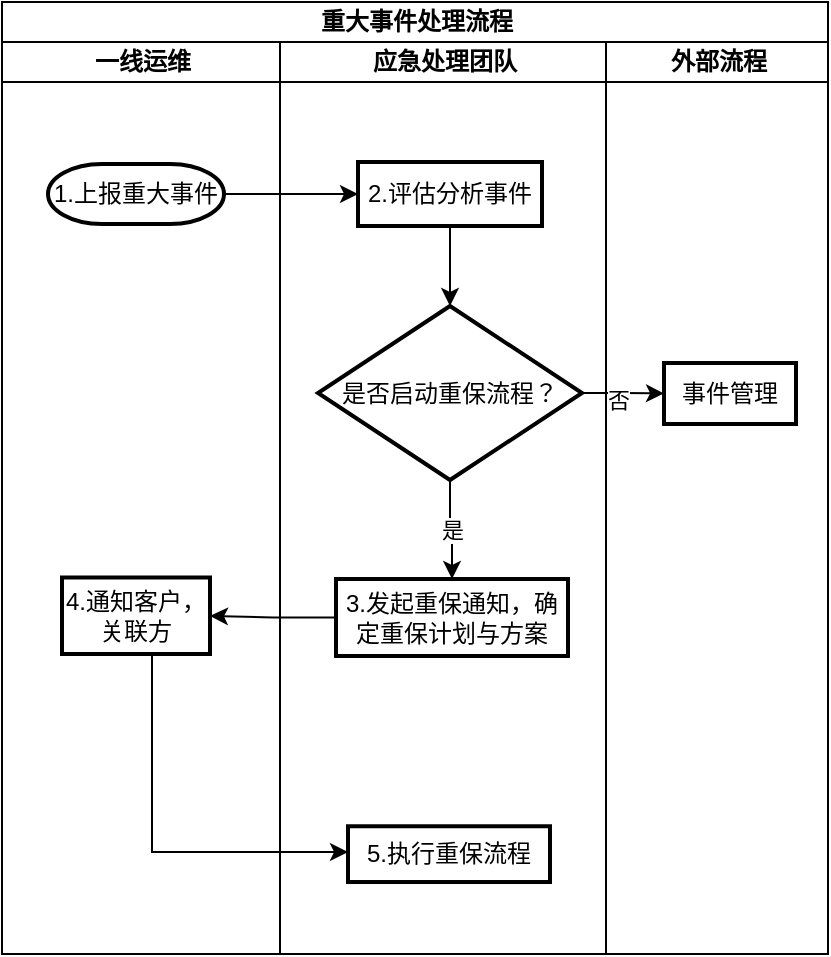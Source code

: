 <mxfile version="21.6.8" type="github">
  <diagram name="第 1 页" id="BFa8TH5ItO02IadE21Wm">
    <mxGraphModel dx="971" dy="605" grid="0" gridSize="10" guides="1" tooltips="1" connect="1" arrows="1" fold="1" page="0" pageScale="1" pageWidth="827" pageHeight="1169" math="0" shadow="0">
      <root>
        <mxCell id="0" />
        <mxCell id="1" parent="0" />
        <mxCell id="cXwWaO3oJ8aVy1YwnYPj-1" value="重大事件处理流程" style="swimlane;childLayout=stackLayout;resizeParent=1;resizeParentMax=0;startSize=20;html=1;" vertex="1" parent="1">
          <mxGeometry x="233.0" y="74" width="413.0" height="476" as="geometry" />
        </mxCell>
        <mxCell id="cXwWaO3oJ8aVy1YwnYPj-3" value="一线运维" style="swimlane;startSize=20;html=1;" vertex="1" parent="cXwWaO3oJ8aVy1YwnYPj-1">
          <mxGeometry y="20" width="139" height="456" as="geometry" />
        </mxCell>
        <mxCell id="cXwWaO3oJ8aVy1YwnYPj-8" value="1.上报重大事件" style="strokeWidth=2;html=1;shape=mxgraph.flowchart.terminator;whiteSpace=wrap;" vertex="1" parent="cXwWaO3oJ8aVy1YwnYPj-3">
          <mxGeometry x="23.0" y="61" width="88" height="30" as="geometry" />
        </mxCell>
        <mxCell id="cXwWaO3oJ8aVy1YwnYPj-24" value="4.通知客户，关联方" style="whiteSpace=wrap;html=1;strokeWidth=2;" vertex="1" parent="cXwWaO3oJ8aVy1YwnYPj-3">
          <mxGeometry x="30" y="267.75" width="74" height="38.25" as="geometry" />
        </mxCell>
        <mxCell id="cXwWaO3oJ8aVy1YwnYPj-4" value="应急处理团队" style="swimlane;startSize=20;html=1;" vertex="1" parent="cXwWaO3oJ8aVy1YwnYPj-1">
          <mxGeometry x="139" y="20" width="163.0" height="456" as="geometry" />
        </mxCell>
        <mxCell id="cXwWaO3oJ8aVy1YwnYPj-14" value="" style="edgeStyle=orthogonalEdgeStyle;rounded=0;orthogonalLoop=1;jettySize=auto;html=1;" edge="1" parent="cXwWaO3oJ8aVy1YwnYPj-4" source="cXwWaO3oJ8aVy1YwnYPj-11" target="cXwWaO3oJ8aVy1YwnYPj-13">
          <mxGeometry relative="1" as="geometry" />
        </mxCell>
        <mxCell id="cXwWaO3oJ8aVy1YwnYPj-11" value="2.评估分析事件" style="whiteSpace=wrap;html=1;strokeWidth=2;" vertex="1" parent="cXwWaO3oJ8aVy1YwnYPj-4">
          <mxGeometry x="39" y="60" width="92" height="32" as="geometry" />
        </mxCell>
        <mxCell id="cXwWaO3oJ8aVy1YwnYPj-23" value="是" style="edgeStyle=orthogonalEdgeStyle;rounded=0;orthogonalLoop=1;jettySize=auto;html=1;" edge="1" parent="cXwWaO3oJ8aVy1YwnYPj-4" source="cXwWaO3oJ8aVy1YwnYPj-13" target="cXwWaO3oJ8aVy1YwnYPj-22">
          <mxGeometry relative="1" as="geometry" />
        </mxCell>
        <mxCell id="cXwWaO3oJ8aVy1YwnYPj-13" value="是否启动重保流程？" style="rhombus;whiteSpace=wrap;html=1;strokeWidth=2;" vertex="1" parent="cXwWaO3oJ8aVy1YwnYPj-4">
          <mxGeometry x="19" y="132" width="132" height="87" as="geometry" />
        </mxCell>
        <mxCell id="cXwWaO3oJ8aVy1YwnYPj-22" value="3.发起重保通知，确定重保计划与方案" style="whiteSpace=wrap;html=1;strokeWidth=2;" vertex="1" parent="cXwWaO3oJ8aVy1YwnYPj-4">
          <mxGeometry x="28" y="268.5" width="116" height="38.5" as="geometry" />
        </mxCell>
        <mxCell id="cXwWaO3oJ8aVy1YwnYPj-26" value="5.执行重保流程" style="whiteSpace=wrap;html=1;strokeWidth=2;" vertex="1" parent="cXwWaO3oJ8aVy1YwnYPj-4">
          <mxGeometry x="34" y="392.13" width="101" height="27.88" as="geometry" />
        </mxCell>
        <mxCell id="cXwWaO3oJ8aVy1YwnYPj-15" value="外部流程" style="swimlane;startSize=20;html=1;" vertex="1" parent="cXwWaO3oJ8aVy1YwnYPj-1">
          <mxGeometry x="302.0" y="20" width="111" height="456" as="geometry" />
        </mxCell>
        <mxCell id="cXwWaO3oJ8aVy1YwnYPj-19" value="事件管理" style="whiteSpace=wrap;html=1;strokeWidth=2;" vertex="1" parent="cXwWaO3oJ8aVy1YwnYPj-15">
          <mxGeometry x="29" y="160.5" width="66" height="30.5" as="geometry" />
        </mxCell>
        <mxCell id="cXwWaO3oJ8aVy1YwnYPj-12" value="" style="edgeStyle=orthogonalEdgeStyle;rounded=0;orthogonalLoop=1;jettySize=auto;html=1;" edge="1" parent="cXwWaO3oJ8aVy1YwnYPj-1" source="cXwWaO3oJ8aVy1YwnYPj-8" target="cXwWaO3oJ8aVy1YwnYPj-11">
          <mxGeometry relative="1" as="geometry" />
        </mxCell>
        <mxCell id="cXwWaO3oJ8aVy1YwnYPj-20" value="" style="edgeStyle=orthogonalEdgeStyle;rounded=0;orthogonalLoop=1;jettySize=auto;html=1;" edge="1" parent="cXwWaO3oJ8aVy1YwnYPj-1" source="cXwWaO3oJ8aVy1YwnYPj-13" target="cXwWaO3oJ8aVy1YwnYPj-19">
          <mxGeometry relative="1" as="geometry" />
        </mxCell>
        <mxCell id="cXwWaO3oJ8aVy1YwnYPj-21" value="否" style="edgeLabel;html=1;align=center;verticalAlign=middle;resizable=0;points=[];" vertex="1" connectable="0" parent="cXwWaO3oJ8aVy1YwnYPj-20">
          <mxGeometry x="-0.14" y="-3" relative="1" as="geometry">
            <mxPoint as="offset" />
          </mxGeometry>
        </mxCell>
        <mxCell id="cXwWaO3oJ8aVy1YwnYPj-25" value="" style="edgeStyle=orthogonalEdgeStyle;rounded=0;orthogonalLoop=1;jettySize=auto;html=1;" edge="1" parent="cXwWaO3oJ8aVy1YwnYPj-1" source="cXwWaO3oJ8aVy1YwnYPj-22" target="cXwWaO3oJ8aVy1YwnYPj-24">
          <mxGeometry relative="1" as="geometry" />
        </mxCell>
        <mxCell id="cXwWaO3oJ8aVy1YwnYPj-27" value="" style="edgeStyle=orthogonalEdgeStyle;rounded=0;orthogonalLoop=1;jettySize=auto;html=1;" edge="1" parent="cXwWaO3oJ8aVy1YwnYPj-1" source="cXwWaO3oJ8aVy1YwnYPj-24" target="cXwWaO3oJ8aVy1YwnYPj-26">
          <mxGeometry relative="1" as="geometry">
            <Array as="points">
              <mxPoint x="75" y="425" />
            </Array>
          </mxGeometry>
        </mxCell>
      </root>
    </mxGraphModel>
  </diagram>
</mxfile>
